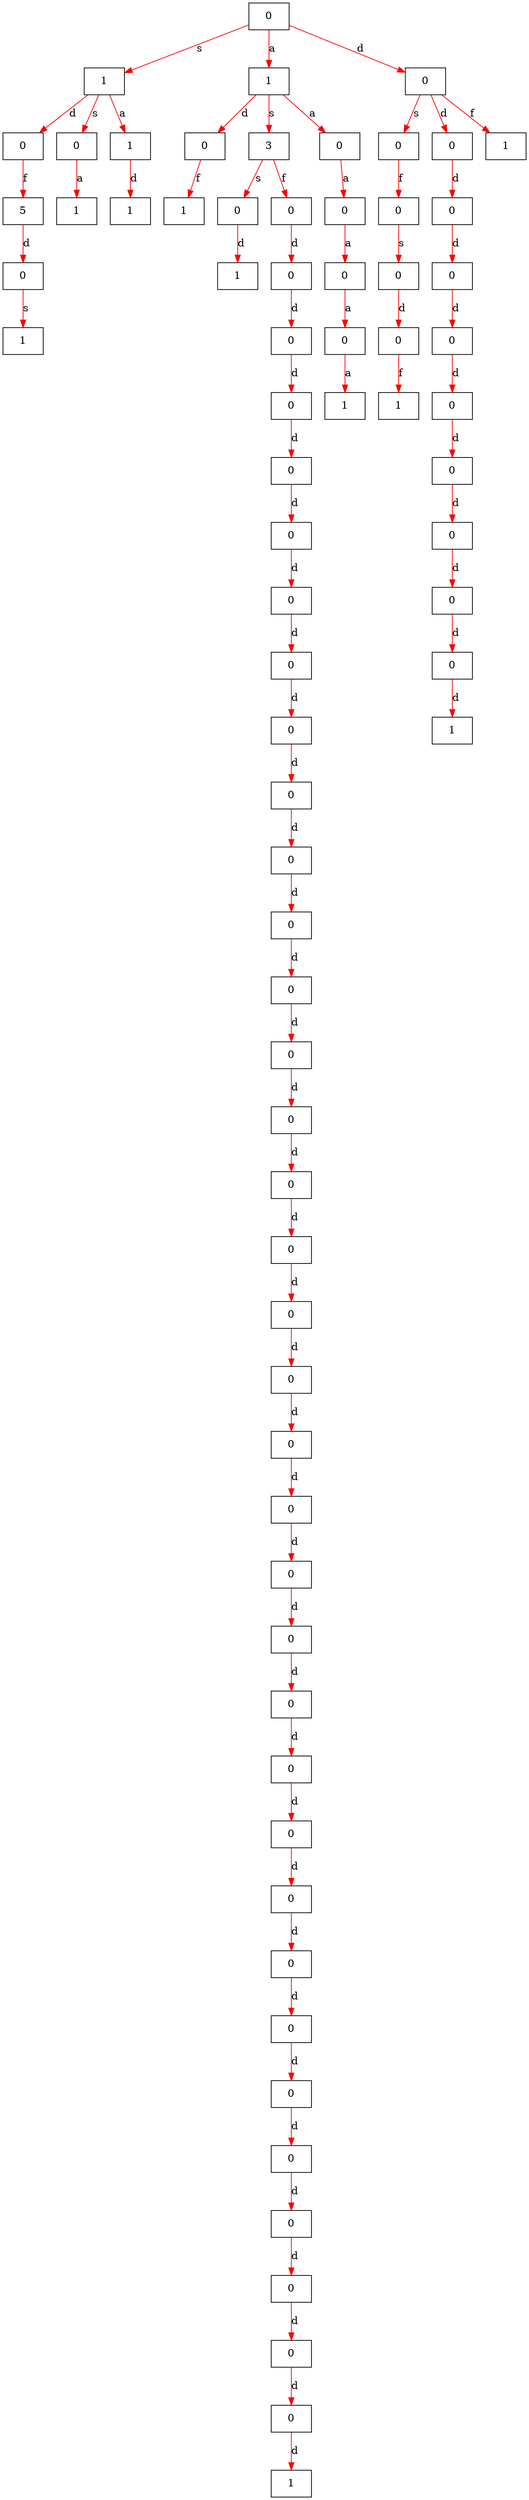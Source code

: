 digraph {
node0x561f8c1a34d0 [label="0" shape=box];
node0x561f8c1a5340 [label="1" shape=box];
node0x561f8c1a34d0 -> node0x561f8c1a5340 [color="red", label="s"];
node0x561f8c1a5850 [label="0" shape=box];
node0x561f8c1a5340 -> node0x561f8c1a5850 [color="red", label="d"];
node0x561f8c1a5900 [label="5" shape=box];
node0x561f8c1a5850 -> node0x561f8c1a5900 [color="red", label="f"];
node0x561f8c1a5970 [label="0" shape=box];
node0x561f8c1a5900 -> node0x561f8c1a5970 [color="red", label="d"];
node0x561f8c1a5a00 [label="1" shape=box];
node0x561f8c1a5970 -> node0x561f8c1a5a00 [color="red", label="s"];
node0x561f8c1a53f0 [label="0" shape=box];
node0x561f8c1a5340 -> node0x561f8c1a53f0 [color="red", label="s"];
node0x561f8c1a5460 [label="1" shape=box];
node0x561f8c1a53f0 -> node0x561f8c1a5460 [color="red", label="a"];
node0x561f8c1a5570 [label="1" shape=box];
node0x561f8c1a5340 -> node0x561f8c1a5570 [color="red", label="a"];
node0x561f8c1a5520 [label="1" shape=box];
node0x561f8c1a5570 -> node0x561f8c1a5520 [color="red", label="d"];
node0x561f8c1a3520 [label="1" shape=box];
node0x561f8c1a34d0 -> node0x561f8c1a3520 [color="red", label="a"];
node0x561f8c1a56c0 [label="0" shape=box];
node0x561f8c1a3520 -> node0x561f8c1a56c0 [color="red", label="d"];
node0x561f8c1a5770 [label="1" shape=box];
node0x561f8c1a56c0 -> node0x561f8c1a5770 [color="red", label="f"];
node0x561f8c1a35b0 [label="3" shape=box];
node0x561f8c1a3520 -> node0x561f8c1a35b0 [color="red", label="s"];
node0x561f8c1a55c0 [label="0" shape=box];
node0x561f8c1a35b0 -> node0x561f8c1a55c0 [color="red", label="s"];
node0x561f8c1a5630 [label="1" shape=box];
node0x561f8c1a55c0 -> node0x561f8c1a5630 [color="red", label="d"];
node0x561f8c1a3640 [label="0" shape=box];
node0x561f8c1a35b0 -> node0x561f8c1a3640 [color="red", label="f"];
node0x561f8c1a36d0 [label="0" shape=box];
node0x561f8c1a3640 -> node0x561f8c1a36d0 [color="red", label="d"];
node0x561f8c1a3760 [label="0" shape=box];
node0x561f8c1a36d0 -> node0x561f8c1a3760 [color="red", label="d"];
node0x561f8c1a37f0 [label="0" shape=box];
node0x561f8c1a3760 -> node0x561f8c1a37f0 [color="red", label="d"];
node0x561f8c1a3880 [label="0" shape=box];
node0x561f8c1a37f0 -> node0x561f8c1a3880 [color="red", label="d"];
node0x561f8c1a3910 [label="0" shape=box];
node0x561f8c1a3880 -> node0x561f8c1a3910 [color="red", label="d"];
node0x561f8c1a39a0 [label="0" shape=box];
node0x561f8c1a3910 -> node0x561f8c1a39a0 [color="red", label="d"];
node0x561f8c1a3a30 [label="0" shape=box];
node0x561f8c1a39a0 -> node0x561f8c1a3a30 [color="red", label="d"];
node0x561f8c1a3ac0 [label="0" shape=box];
node0x561f8c1a3a30 -> node0x561f8c1a3ac0 [color="red", label="d"];
node0x561f8c1a3b50 [label="0" shape=box];
node0x561f8c1a3ac0 -> node0x561f8c1a3b50 [color="red", label="d"];
node0x561f8c1a3be0 [label="0" shape=box];
node0x561f8c1a3b50 -> node0x561f8c1a3be0 [color="red", label="d"];
node0x561f8c1a3c70 [label="0" shape=box];
node0x561f8c1a3be0 -> node0x561f8c1a3c70 [color="red", label="d"];
node0x561f8c1a3d00 [label="0" shape=box];
node0x561f8c1a3c70 -> node0x561f8c1a3d00 [color="red", label="d"];
node0x561f8c1a3d90 [label="0" shape=box];
node0x561f8c1a3d00 -> node0x561f8c1a3d90 [color="red", label="d"];
node0x561f8c1a3e20 [label="0" shape=box];
node0x561f8c1a3d90 -> node0x561f8c1a3e20 [color="red", label="d"];
node0x561f8c1a3eb0 [label="0" shape=box];
node0x561f8c1a3e20 -> node0x561f8c1a3eb0 [color="red", label="d"];
node0x561f8c1a3f40 [label="0" shape=box];
node0x561f8c1a3eb0 -> node0x561f8c1a3f40 [color="red", label="d"];
node0x561f8c1a3fd0 [label="0" shape=box];
node0x561f8c1a3f40 -> node0x561f8c1a3fd0 [color="red", label="d"];
node0x561f8c1a4060 [label="0" shape=box];
node0x561f8c1a3fd0 -> node0x561f8c1a4060 [color="red", label="d"];
node0x561f8c1a40f0 [label="0" shape=box];
node0x561f8c1a4060 -> node0x561f8c1a40f0 [color="red", label="d"];
node0x561f8c1a4180 [label="0" shape=box];
node0x561f8c1a40f0 -> node0x561f8c1a4180 [color="red", label="d"];
node0x561f8c1a4210 [label="0" shape=box];
node0x561f8c1a4180 -> node0x561f8c1a4210 [color="red", label="d"];
node0x561f8c1a42a0 [label="0" shape=box];
node0x561f8c1a4210 -> node0x561f8c1a42a0 [color="red", label="d"];
node0x561f8c1a4330 [label="0" shape=box];
node0x561f8c1a42a0 -> node0x561f8c1a4330 [color="red", label="d"];
node0x561f8c1a43c0 [label="0" shape=box];
node0x561f8c1a4330 -> node0x561f8c1a43c0 [color="red", label="d"];
node0x561f8c1a4450 [label="0" shape=box];
node0x561f8c1a43c0 -> node0x561f8c1a4450 [color="red", label="d"];
node0x561f8c1a44e0 [label="0" shape=box];
node0x561f8c1a4450 -> node0x561f8c1a44e0 [color="red", label="d"];
node0x561f8c1a4570 [label="0" shape=box];
node0x561f8c1a44e0 -> node0x561f8c1a4570 [color="red", label="d"];
node0x561f8c1a4600 [label="0" shape=box];
node0x561f8c1a4570 -> node0x561f8c1a4600 [color="red", label="d"];
node0x561f8c1a4690 [label="0" shape=box];
node0x561f8c1a4600 -> node0x561f8c1a4690 [color="red", label="d"];
node0x561f8c1a4720 [label="0" shape=box];
node0x561f8c1a4690 -> node0x561f8c1a4720 [color="red", label="d"];
node0x561f8c1a47b0 [label="0" shape=box];
node0x561f8c1a4720 -> node0x561f8c1a47b0 [color="red", label="d"];
node0x561f8c1a4840 [label="0" shape=box];
node0x561f8c1a47b0 -> node0x561f8c1a4840 [color="red", label="d"];
node0x561f8c1a48d0 [label="0" shape=box];
node0x561f8c1a4840 -> node0x561f8c1a48d0 [color="red", label="d"];
node0x561f8c1a4960 [label="0" shape=box];
node0x561f8c1a48d0 -> node0x561f8c1a4960 [color="red", label="d"];
node0x561f8c1a49f0 [label="1" shape=box];
node0x561f8c1a4960 -> node0x561f8c1a49f0 [color="red", label="d"];
node0x561f8c1a50b0 [label="0" shape=box];
node0x561f8c1a3520 -> node0x561f8c1a50b0 [color="red", label="a"];
node0x561f8c1a5100 [label="0" shape=box];
node0x561f8c1a50b0 -> node0x561f8c1a5100 [color="red", label="a"];
node0x561f8c1a5190 [label="0" shape=box];
node0x561f8c1a5100 -> node0x561f8c1a5190 [color="red", label="a"];
node0x561f8c1a5220 [label="0" shape=box];
node0x561f8c1a5190 -> node0x561f8c1a5220 [color="red", label="a"];
node0x561f8c1a52b0 [label="1" shape=box];
node0x561f8c1a5220 -> node0x561f8c1a52b0 [color="red", label="a"];
node0x561f8c1a4aa0 [label="0" shape=box];
node0x561f8c1a34d0 -> node0x561f8c1a4aa0 [color="red", label="d"];
node0x561f8c1a5a90 [label="0" shape=box];
node0x561f8c1a4aa0 -> node0x561f8c1a5a90 [color="red", label="s"];
node0x561f8c1a5b40 [label="0" shape=box];
node0x561f8c1a5a90 -> node0x561f8c1a5b40 [color="red", label="f"];
node0x561f8c1a5bb0 [label="0" shape=box];
node0x561f8c1a5b40 -> node0x561f8c1a5bb0 [color="red", label="s"];
node0x561f8c1a5c40 [label="0" shape=box];
node0x561f8c1a5bb0 -> node0x561f8c1a5c40 [color="red", label="d"];
node0x561f8c1a5cd0 [label="1" shape=box];
node0x561f8c1a5c40 -> node0x561f8c1a5cd0 [color="red", label="f"];
node0x561f8c1a4af0 [label="0" shape=box];
node0x561f8c1a4aa0 -> node0x561f8c1a4af0 [color="red", label="d"];
node0x561f8c1a4b80 [label="0" shape=box];
node0x561f8c1a4af0 -> node0x561f8c1a4b80 [color="red", label="d"];
node0x561f8c1a4c10 [label="0" shape=box];
node0x561f8c1a4b80 -> node0x561f8c1a4c10 [color="red", label="d"];
node0x561f8c1a4ca0 [label="0" shape=box];
node0x561f8c1a4c10 -> node0x561f8c1a4ca0 [color="red", label="d"];
node0x561f8c1a4d30 [label="0" shape=box];
node0x561f8c1a4ca0 -> node0x561f8c1a4d30 [color="red", label="d"];
node0x561f8c1a4dc0 [label="0" shape=box];
node0x561f8c1a4d30 -> node0x561f8c1a4dc0 [color="red", label="d"];
node0x561f8c1a4e50 [label="0" shape=box];
node0x561f8c1a4dc0 -> node0x561f8c1a4e50 [color="red", label="d"];
node0x561f8c1a4ee0 [label="0" shape=box];
node0x561f8c1a4e50 -> node0x561f8c1a4ee0 [color="red", label="d"];
node0x561f8c1a4f70 [label="0" shape=box];
node0x561f8c1a4ee0 -> node0x561f8c1a4f70 [color="red", label="d"];
node0x561f8c1a5000 [label="1" shape=box];
node0x561f8c1a4f70 -> node0x561f8c1a5000 [color="red", label="d"];
node0x561f8c1a57e0 [label="1" shape=box];
node0x561f8c1a4aa0 -> node0x561f8c1a57e0 [color="red", label="f"];
}

